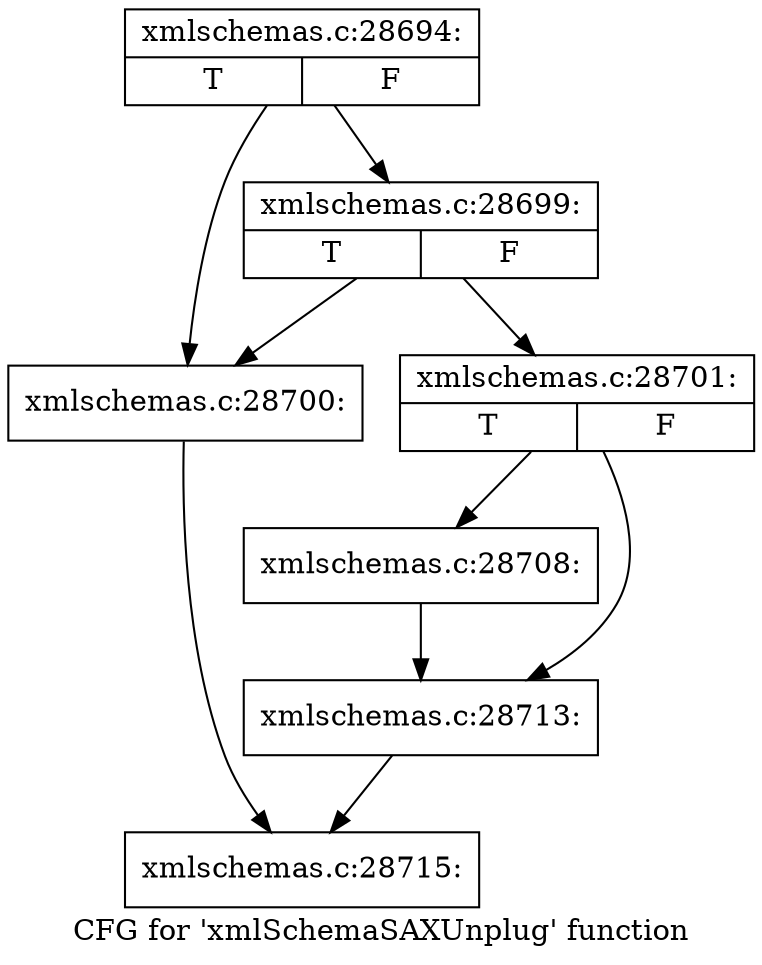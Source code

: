 digraph "CFG for 'xmlSchemaSAXUnplug' function" {
	label="CFG for 'xmlSchemaSAXUnplug' function";

	Node0x476d930 [shape=record,label="{xmlschemas.c:28694:|{<s0>T|<s1>F}}"];
	Node0x476d930 -> Node0x476d020;
	Node0x476d930 -> Node0x4ae3310;
	Node0x4ae3310 [shape=record,label="{xmlschemas.c:28699:|{<s0>T|<s1>F}}"];
	Node0x4ae3310 -> Node0x476d020;
	Node0x4ae3310 -> Node0x4ae3260;
	Node0x476d020 [shape=record,label="{xmlschemas.c:28700:}"];
	Node0x476d020 -> Node0x4aa4dd0;
	Node0x4ae3260 [shape=record,label="{xmlschemas.c:28701:|{<s0>T|<s1>F}}"];
	Node0x4ae3260 -> Node0x4aebac0;
	Node0x4ae3260 -> Node0x4aec2f0;
	Node0x4aebac0 [shape=record,label="{xmlschemas.c:28708:}"];
	Node0x4aebac0 -> Node0x4aec2f0;
	Node0x4aec2f0 [shape=record,label="{xmlschemas.c:28713:}"];
	Node0x4aec2f0 -> Node0x4aa4dd0;
	Node0x4aa4dd0 [shape=record,label="{xmlschemas.c:28715:}"];
}
